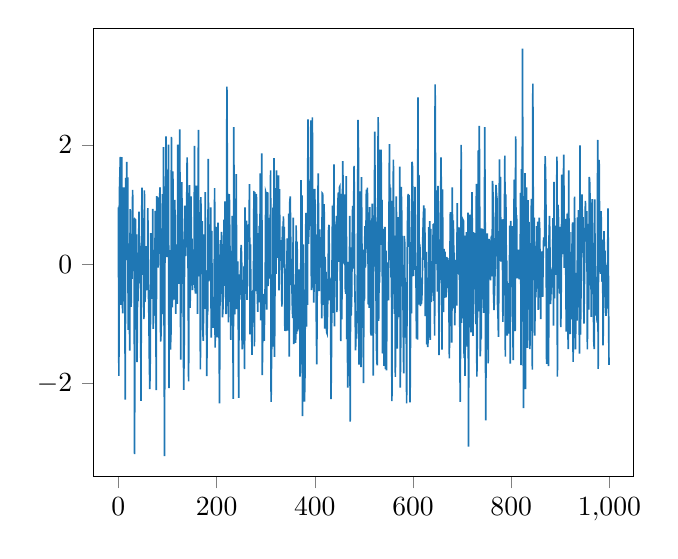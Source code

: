 % This file was created by matplotlib2tikz v0.6.17.
\begin{tikzpicture}

\definecolor{color0}{rgb}{0.122,0.467,0.706}

\begin{axis}[
xmin=-49.95, xmax=1048.95,
ymin=-3.556, ymax=3.956,
tick align=outside,
tick pos=left,
x grid style={white!69.02!black},
y grid style={white!69.02!black}
]
\addplot [semithick, color0, forget plot]
table {%
0 0.954
1 -1.871
2 1.159
3 1.475
4 1.8
5 -0.681
6 -0.473
7 1.798
8 -0.627
9 -0.823
10 0.372
11 1.291
12 -0.621
13 -0.067
14 -2.266
15 1.448
16 0.399
17 1.718
18 0.071
19 1.458
20 -1.098
21 -0.817
22 0.036
23 -1.447
24 0.925
25 -0.362
26 -0.713
27 0.51
28 -0.244
29 1.247
30 0.47
31 0.524
32 0.413
33 -3.181
34 0.752
35 0.744
36 -1.096
37 0.501
38 -1.639
39 -0.454
40 -0.615
41 0.084
42 0.883
43 -0.318
44 -0.187
45 0.308
46 -2.288
47 0.05
48 1.284
49 0.156
50 -0.178
51 0.256
52 -0.919
53 1.238
54 -0.631
55 -0.493
56 0.185
57 0.305
58 -0.098
59 -0.431
60 0.943
61 -0.351
62 -0.799
63 -1.562
64 -2.09
65 -1.52
66 0.524
67 -0.58
68 0.449
69 -0.352
70 0.928
71 -1.08
72 -0.833
73 -0.029
74 -0.861
75 0.897
76 0.39
77 -2.107
78 1.144
79 0.039
80 1.125
81 -0.056
82 1.114
83 0.842
84 1.129
85 1.291
86 -1.295
87 -1.158
88 -0.362
89 0.014
90 1.177
91 -0.836
92 1.963
93 -0.864
94 -3.215
95 0.952
96 0.327
97 2.143
98 0.457
99 0.119
100 0.599
101 0.482
102 2.006
103 -2.074
104 0.238
105 -0.589
106 -1.428
107 -1.175
108 2.137
109 0.794
110 -0.723
111 1.557
112 -0.282
113 -0.59
114 0.292
115 1.08
116 -0.109
117 -0.829
118 0.333
119 0.015
120 -0.663
121 2.007
122 1.582
123 0.92
124 -0.329
125 2.262
126 0.041
127 -1.596
128 0.578
129 1.379
130 0.701
131 0.016
132 -0.435
133 -2.104
134 -1.342
135 0.983
136 0.822
137 0.137
138 0.408
139 0.839
140 1.79
141 0.795
142 -0.118
143 -1.96
144 0.208
145 1.328
146 -0.729
147 -0.127
148 1.14
149 -0.355
150 0.43
151 -0.433
152 0.252
153 -0.147
154 -0.345
155 1.984
156 -0.371
157 -0.489
158 0.0
159 1.319
160 1.113
161 -0.831
162 0.67
163 2.251
164 -0.084
165 -0.201
166 0.876
167 -1.76
168 1.126
169 -0.163
170 -0.047
171 0.724
172 -1.148
173 -1.281
174 0.375
175 0.5
176 -0.748
177 1.21
178 -0.515
179 -0.101
180 -1.874
181 -0.88
182 -0.77
183 1.766
184 -0.282
185 -0.24
186 0.583
187 -0.223
188 0.953
189 -1.23
190 0.562
191 -0.551
192 -0.839
193 -1.065
194 -0.583
195 -0.683
196 1.275
197 -1.395
198 -0.294
199 0.559
200 0.628
201 -1.225
202 -0.553
203 0.699
204 -0.994
205 -1.157
206 -2.328
207 -0.22
208 0.405
209 -0.494
210 0.545
211 -0.059
212 -0.89
213 -0.738
214 -0.256
215 0.748
216 -0.361
217 1.053
218 0.51
219 -0.835
220 -0.568
221 2.977
222 1.231
223 0.516
224 -0.973
225 0.075
226 1.178
227 0.363
228 -0.032
229 -1.267
230 0.092
231 -0.459
232 0.813
233 -0.84
234 -2.254
235 2.298
236 0.08
237 -0.838
238 0.216
239 0.215
240 1.512
241 -0.752
242 -0.522
243 0.049
244 -0.683
245 -2.238
246 -0.167
247 -0.59
248 -0.436
249 -0.041
250 0.324
251 0.131
252 -1.425
253 -1.285
254 -0.261
255 -0.712
256 -0.027
257 -1.754
258 0.955
259 -0.424
260 -0.494
261 0.732
262 -0.595
263 0.272
264 0.643
265 0.656
266 0.55
267 1.345
268 -1.172
269 0.334
270 -0.723
271 -0.623
272 -1.516
273 -0.471
274 -0.448
275 -0.501
276 1.229
277 -1.376
278 1.21
279 0.387
280 -0.447
281 1.182
282 0.631
283 -0.546
284 -0.798
285 0.523
286 -0.636
287 0.645
288 -0.007
289 1.525
290 -0.938
291 -0.872
292 1.861
293 -1.855
294 -1.196
295 -0.511
296 -0.517
297 -1.283
298 -0.599
299 -0.351
300 1.212
301 1.183
302 -0.758
303 0.518
304 1.211
305 -0.364
306 0.776
307 -0.24
308 0.037
309 0.278
310 1.574
311 -2.306
312 -1.442
313 -1.308
314 -1.379
315 0.95
316 0.056
317 1.78
318 -1.549
319 -0.237
320 1.276
321 -0.162
322 1.575
323 1.114
324 0.582
325 0.107
326 1.492
327 -0.435
328 1.26
329 0.294
330 0.406
331 0.155
332 -0.148
333 -0.709
334 0.637
335 -0.054
336 0.805
337 0.304
338 0.627
339 -1.115
340 -0.277
341 -1.118
342 -0.14
343 -0.012
344 0.433
345 -1.111
346 -0.534
347 0.849
348 -1.546
349 1.038
350 1.137
351 0.336
352 -0.348
353 -0.142
354 -0.63
355 -0.902
356 0.781
357 -1.336
358 -0.844
359 -0.341
360 -0.966
361 -1.318
362 0.652
363 -1.167
364 0.379
365 -1.122
366 -0.723
367 -0.295
368 -0.085
369 -0.313
370 -1.88
371 -1.588
372 1.409
373 0.27
374 1.154
375 -2.542
376 0.336
377 -0.713
378 -0.631
379 -2.301
380 -1.846
381 0.188
382 0.863
383 -1.043
384 0.523
385 -0.681
386 2.429
387 0.343
388 0.577
389 0.703
390 1.371
391 1.4
392 2.41
393 -0.432
394 -0.361
395 2.461
396 0.601
397 0.711
398 -0.643
399 0.31
400 1.266
401 0.459
402 0.467
403 -0.882
404 -1.677
405 -0.259
406 0.917
407 1.522
408 0.139
409 -0.449
410 0.586
411 0.263
412 0.233
413 0.278
414 -0.905
415 1.193
416 1.183
417 -0.614
418 -0.68
419 1.01
420 -1.079
421 0.123
422 -0.291
423 -0.126
424 -1.135
425 -1.158
426 -0.759
427 -0.268
428 0.57
429 0.662
430 -0.606
431 -0.249
432 -0.278
433 -2.257
434 -1.415
435 -0.118
436 0.983
437 0.373
438 -0.815
439 1.674
440 -1.041
441 0.671
442 -0.024
443 0.254
444 0.813
445 -0.801
446 0.469
447 1.056
448 1.205
449 0.042
450 1.287
451 1.305
452 -0.321
453 -1.285
454 1.182
455 -0.924
456 0.683
457 1.73
458 0.774
459 0.029
460 0.015
461 1.173
462 -0.399
463 -0.493
464 1.478
465 -1.252
466 -0.489
467 -2.064
468 0.042
469 -0.816
470 -1.872
471 0.812
472 -2.637
473 0.282
474 -0.86
475 -0.596
476 0.229
477 0.978
478 -0.073
479 0.859
480 1.651
481 -0.069
482 -0.632
483 -1.442
484 -1.137
485 -1.245
486 -0.898
487 0.313
488 2.421
489 1.844
490 -1.68
491 0.807
492 1.224
493 0.045
494 -1.723
495 1.461
496 0.27
497 -1.064
498 0.248
499 -1.99
500 -0.443
501 -0.609
502 0.641
503 -0.057
504 0.382
505 1.251
506 0.253
507 1.286
508 0.638
509 -0.677
510 0.624
511 -0.729
512 0.957
513 -0.013
514 -1.14
515 -1.194
516 0.356
517 1.015
518 0.403
519 -1.866
520 0.161
521 -0.039
522 2.223
523 0.843
524 0.705
525 -1.007
526 -1.569
527 -1.692
528 0.431
529 2.468
530 -0.948
531 -0.099
532 -0.306
533 1.92
534 0.432
535 1.921
536 0.324
537 1.08
538 -1.494
539 -1.319
540 0.593
541 -1.703
542 -1.012
543 0.629
544 -1.758
545 0.231
546 -1.777
547 -0.33
548 0.032
549 -0.231
550 -0.606
551 0.739
552 2.014
553 0.493
554 1.286
555 -0.22
556 0.318
557 -2.293
558 1.063
559 -0.16
560 1.755
561 0.403
562 -0.829
563 0.479
564 -1.886
565 -0.836
566 1.139
567 -0.244
568 -1.414
569 0.789
570 -0.228
571 0.177
572 -0.883
573 1.635
574 -2.066
575 -1.274
576 1.297
577 0.852
578 -0.11
579 -0.024
580 -1.011
581 -1.826
582 0.475
583 0.373
584 -0.831
585 -1.228
586 -0.752
587 -2.329
588 -0.063
589 0.804
590 1.182
591 0.294
592 1.162
593 0.751
594 -2.312
595 -1.003
596 0.37
597 -0.824
598 1.718
599 1.626
600 0.497
601 -0.199
602 0.142
603 0.543
604 1.297
605 0.042
606 -0.148
607 -1.247
608 -0.146
609 -1.263
610 2.798
611 -0.228
612 1.5
613 -0.674
614 0.333
615 -0.701
616 -0.47
617 -0.665
618 -0.562
619 -0.196
620 0.475
621 0.78
622 0.988
623 0.076
624 0.937
625 -0.867
626 -0.736
627 0.209
628 -1.342
629 -1.267
630 -1.387
631 -1.198
632 0.623
633 -0.254
634 0.724
635 -1.268
636 0.593
637 -0.631
638 -0.409
639 0.048
640 -0.474
641 0.675
642 -0.614
643 0.691
644 -1.194
645 3.013
646 1.127
647 1.153
648 0.006
649 0.259
650 -0.459
651 1.316
652 0.059
653 -1.521
654 0.085
655 -0.259
656 0.747
657 1.791
658 0.763
659 -1.431
660 1.256
661 -0.017
662 -0.799
663 0.26
664 -0.374
665 0.214
666 -0.544
667 -0.542
668 0.073
669 0.122
670 -0.4
671 0.104
672 -0.431
673 -0.528
674 -1.577
675 -0.025
676 0.875
677 0.259
678 -0.748
679 -1.311
680 1.289
681 -0.738
682 0.737
683 0.189
684 0.183
685 -1.021
686 -0.358
687 0.074
688 -0.079
689 -0.691
690 1.026
691 0.037
692 -0.136
693 -0.152
694 0.619
695 -0.476
696 -2.306
697 -0.893
698 2.001
699 -0.982
700 0.472
701 -0.905
702 0.74
703 0.722
704 -1.57
705 0.447
706 -1.871
707 0.482
708 0.282
709 0.539
710 -1.334
711 -1.379
712 0.866
713 -3.056
714 0.094
715 -0.472
716 0.832
717 -0.85
718 -1.139
719 0.043
720 1.211
721 0.222
722 -1.201
723 0.54
724 -0.361
725 0.522
726 -0.245
727 -0.724
728 -1.001
729 1.346
730 -1.881
731 -1.126
732 0.634
733 1.915
734 -0.79
735 2.321
736 0.425
737 -1.542
738 -1.173
739 -1.243
740 0.602
741 -0.535
742 -0.553
743 0.591
744 -0.815
745 -0.61
746 2.297
747 0.55
748 -2.615
749 -0.999
750 -0.908
751 0.519
752 -0.229
753 -1.659
754 -0.095
755 0.424
756 0.014
757 -0.048
758 -0.267
759 0.431
760 0.478
761 -0.2
762 1.396
763 1.126
764 -0.494
765 -0.768
766 -0.445
767 -0.127
768 0.808
769 1.332
770 1.166
771 1.098
772 -0.637
773 -0.833
774 -1.216
775 0.178
776 1.757
777 0.429
778 1.466
779 0.047
780 0.56
781 0.751
782 0.403
783 -0.966
784 0.759
785 -0.52
786 0.679
787 1.822
788 -1.548
789 1.17
790 -0.087
791 -0.052
792 -1.194
793 -0.317
794 -1.16
795 -0.344
796 -0.654
797 0.648
798 -1.666
799 0.727
800 0.22
801 -0.041
802 0.64
803 -0.762
804 -1.605
805 -0.067
806 1.417
807 -0.356
808 -1.118
809 2.145
810 -0.101
811 0.824
812 -0.235
813 -0.071
814 -0.023
815 0.244
816 -0.252
817 -0.055
818 -0.218
819 1.195
820 -1.687
821 1.597
822 -0.336
823 3.615
824 -0.543
825 -2.408
826 1.144
827 -0.066
828 1.529
829 -2.09
830 0.427
831 1.288
832 -0.376
833 -1.398
834 1.075
835 -0.092
836 0.71
837 -0.407
838 -1.42
839 0.073
840 -0.144
841 1.095
842 -0.606
843 -1.765
844 3.027
845 0.405
846 -0.068
847 0.783
848 -1.196
849 -0.095
850 -0.554
851 -0.194
852 0.64
853 -0.409
854 0.715
855 -0.763
856 -0.174
857 0.781
858 0.584
859 -0.229
860 -0.92
861 0.218
862 -0.538
863 0.017
864 -0.544
865 0.103
866 0.452
867 0.314
868 0.317
869 1.813
870 1.52
871 0.685
872 -1.668
873 -0.656
874 0.267
875 -0.117
876 -1.707
877 0.464
878 0.812
879 0.12
880 -0.665
881 -0.457
882 -0.154
883 -0.193
884 -0.39
885 0.776
886 -1.026
887 1.38
888 -0.572
889 0.648
890 0.468
891 -0.176
892 -0.06
893 1.806
894 -1.882
895 0.998
896 0.869
897 -0.163
898 -0.34
899 -0.49
900 0.627
901 -1.051
902 -0.19
903 1.502
904 0.663
905 0.17
906 1.291
907 1.837
908 -0.058
909 0.517
910 0.76
911 0.011
912 -1.126
913 -0.55
914 0.848
915 -0.795
916 -1.419
917 1.575
918 -0.187
919 0.541
920 -1.169
921 0.21
922 -0.924
923 -0.305
924 0.426
925 0.704
926 -1.634
927 -0.302
928 -0.32
929 1.135
930 -1.042
931 -1.425
932 -0.145
933 -0.645
934 -0.942
935 0.787
936 -0.513
937 0.907
938 -0.589
939 -1.495
940 1.992
941 -1.177
942 -0.498
943 1.033
944 1.172
945 0.597
946 0.792
947 0.043
948 -0.992
949 -0.346
950 0.355
951 1.061
952 0.479
953 0.827
954 0.889
955 -1.426
956 -0.045
957 0.677
958 -0.76
959 1.463
960 1.339
961 0.676
962 0.221
963 -0.88
964 0.937
965 1.092
966 -0.197
967 -0.346
968 -1.273
969 -1.421
970 1.09
971 -0.339
972 -0.31
973 -0.858
974 -0.791
975 -0.976
976 2.085
977 -1.754
978 1.004
979 1.751
980 0.522
981 0.238
982 -0.161
983 0.892
984 0.088
985 -0.294
986 0.414
987 -1.359
988 -0.588
989 0.557
990 -0.189
991 0.229
992 -0.512
993 -0.863
994 -0.719
995 -0.011
996 -0.737
997 0.937
998 -0.332
999 -1.684
};
\end{axis}

\end{tikzpicture}
